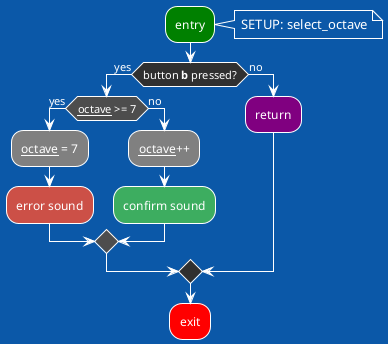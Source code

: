 @startuml


!theme amiga


!$grey1 = "303030"
!$grey2 = "4d4d4d"
!$grey3 = "808080"

!$error = "cc5047"
!$confirm = "3dad60"


#green:entry;
note right: SETUP: select_octave

#$grey1:if (button **b** pressed?) then (yes)
 #$grey2:if (__octave__ >= 7) then (yes)
  #$grey3:__octave__ = 7;
  #$error:error sound;
 else (no)
  #$grey3:__octave__++;
  #$confirm:confirm sound;

endif
else (no)
 #purple:return;
endif

#red:exit;

@enduml
